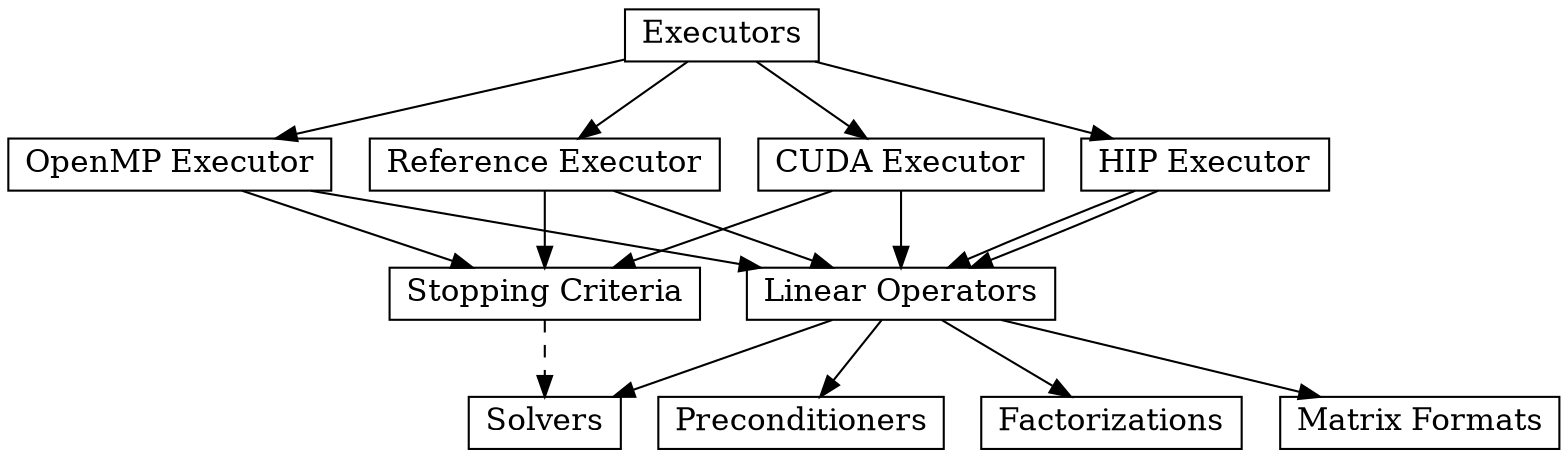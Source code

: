  digraph G
{
  graph[rankdir="TB",bgcolor="transparent"];

  edge [fontname="Times-Roman",fontsize=15,labelfontname="Times-Roman",labelfontsize=14];
  node [fontname="Times-Roman",fontsize=15,
        shape=record,height=0.2,width=0.4,
        color="black", fillcolor="white", style="filled"];

  exec [label="Executors",URL="\ref Executor"];
  omp [label="OpenMP Executor",URL="\ref exec_omp "];
  ref [label="Reference Executor",URL="\ref exec_ref"];
  cuda [label="CUDA Executor",URL="\ref exec_cuda"];
  hip [label="HIP Executor",URL="\ref exec_hip"];
  linop [label="Linear Operators",URL="\ref LinOp"];
  solvers [label="Solvers",URL="\ref solvers"];
  precond [label="Preconditioners",URL="\ref precond"];
  factor [label="Factorizations",URL="\ref factor"];
  matformat [label="Matrix Formats",URL="\ref mat_formats "];
  // log [label="Logging",URL="\ref log"];
  stop [label="Stopping Criteria",URL="\ref stop"];

  // log -> exec [color="black",fontsize=14,style="solid",fontname="Times-Roman"];
  exec -> ref [color="black",fontsize=14,style="solid",fontname="Times-Roman"];
  exec -> cuda[color="black",fontsize=14,style="solid",fontname="Times-Roman"];
  exec -> hip[color="black",fontsize=14,style="solid",fontname="Times-Roman"];
  exec -> omp [color="black",fontsize=14,style="solid",fontname="Times-Roman"];
  omp -> linop [color="black",fontsize=14,style="solid",fontname="Times-Roman"];
  cuda -> linop [color="black",fontsize=14,style="solid",fontname="Times-Roman"];
  hip -> linop [color="black",fontsize=14,style="solid",fontname="Times-Roman"];
  ref -> linop [color="black",fontsize=14,style="solid",fontname="Times-Roman"];
  omp -> stop [color="black",fontsize=14,style="solid",fontname="Times-Roman"];
  cuda -> stop [color="black",fontsize=14,style="solid",fontname="Times-Roman"];
  hip -> linop [color="black",fontsize=14,style="solid",fontname="Times-Roman"];
  ref -> stop [color="black",fontsize=14,style="solid",fontname="Times-Roman"];
  linop -> matformat [color="black",fontsize=14,style="solid",fontname="Times-Roman"];
  linop -> solvers [color="black",fontsize=14,style="solid",fontname="Times-Roman"];
  linop -> precond [color="black",fontsize=14,style="solid",fontname="Times-Roman"];
  linop -> factor [color="black",fontsize=14,style="solid",fontname="Times-Roman"];
  stop -> solvers [color="black",fontsize=14,style="dashed",fontname="Times-Roman"];
}
